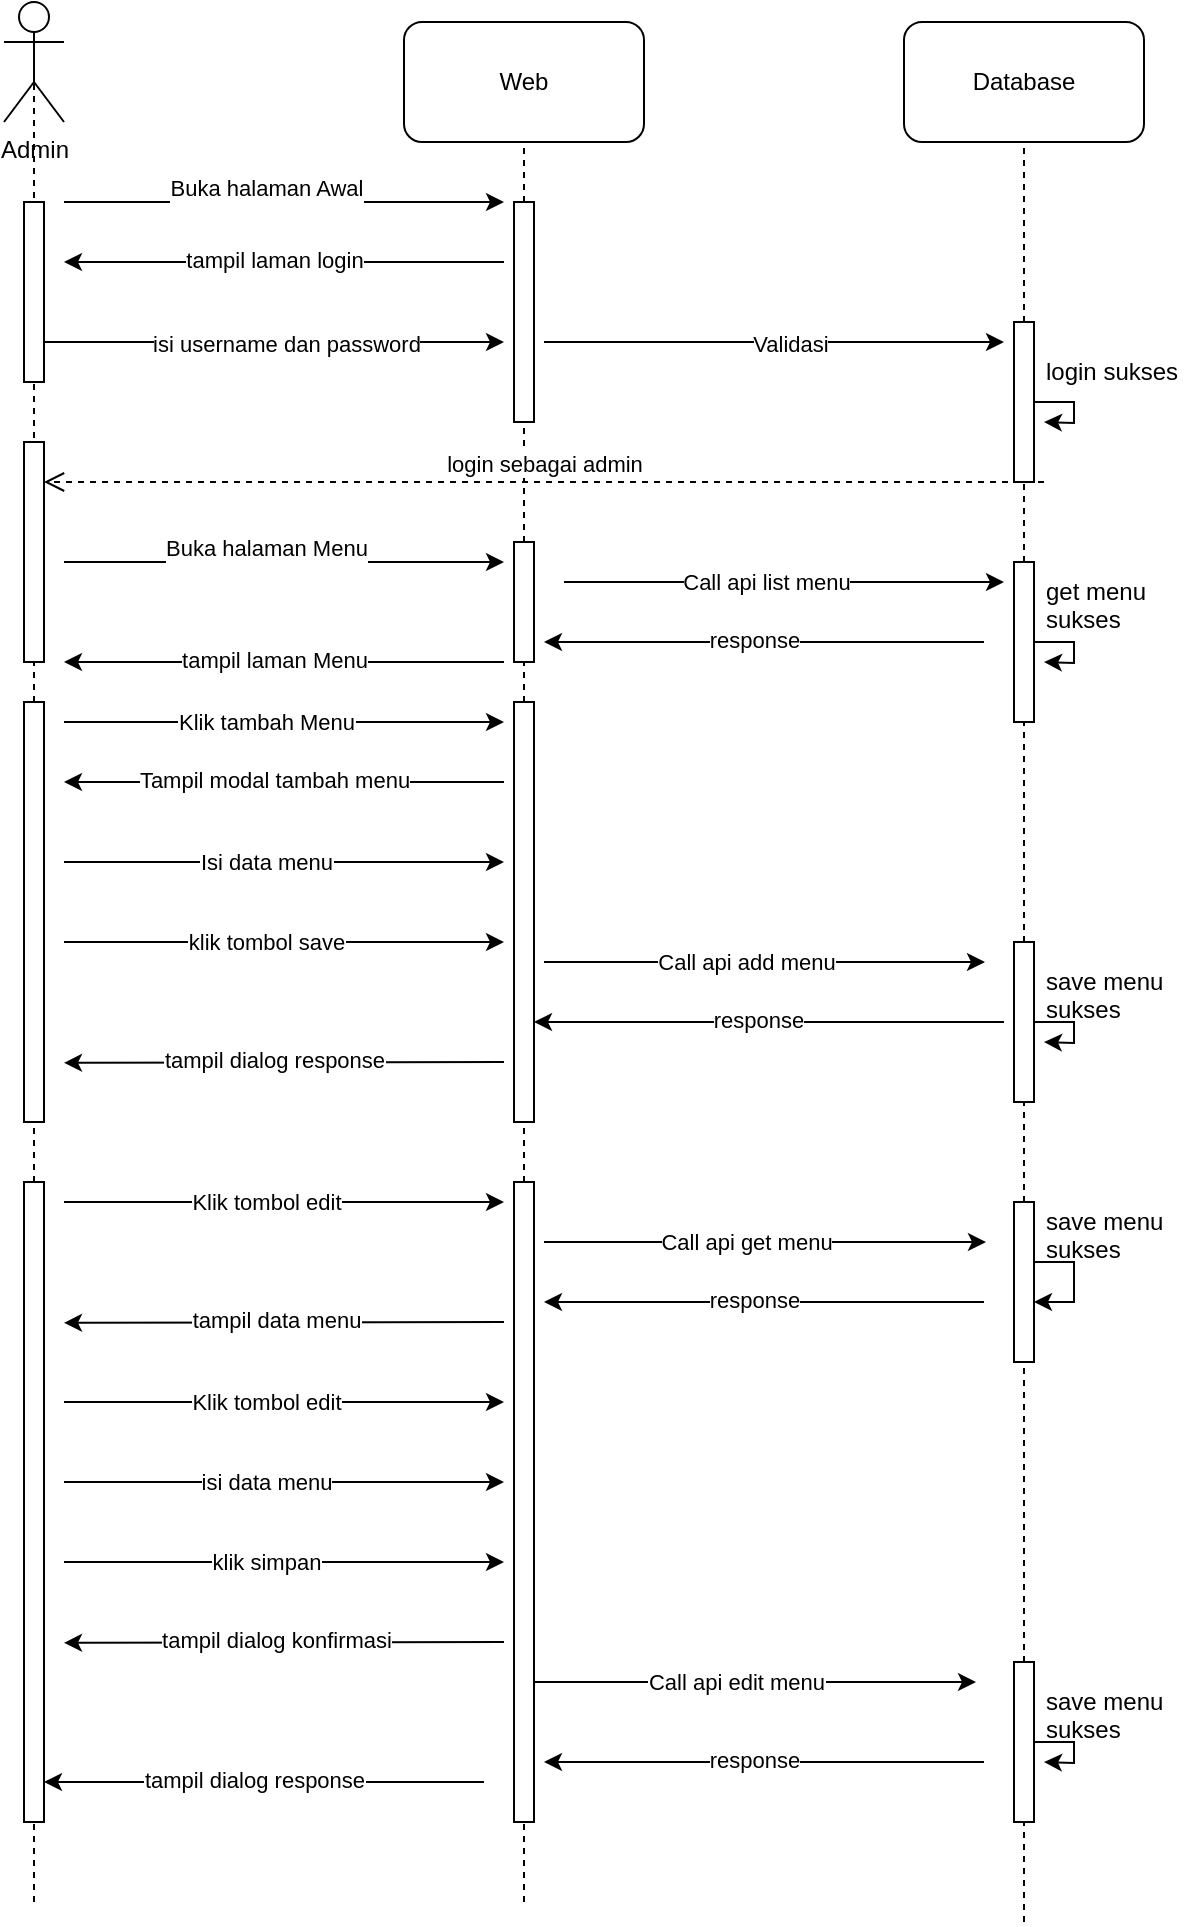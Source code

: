 <mxfile version="24.6.4" type="github">
  <diagram name="Page-1" id="2YBvvXClWsGukQMizWep">
    <mxGraphModel dx="2074" dy="1134" grid="1" gridSize="10" guides="1" tooltips="1" connect="1" arrows="1" fold="1" page="1" pageScale="1" pageWidth="850" pageHeight="1100" math="0" shadow="0">
      <root>
        <mxCell id="0" />
        <mxCell id="1" parent="0" />
        <mxCell id="3RcGyOM-Nz1dXa5BIl1i-7" value="&lt;div&gt;Admin&lt;/div&gt;&lt;div&gt;&lt;br&gt;&lt;/div&gt;" style="shape=umlActor;verticalLabelPosition=bottom;verticalAlign=top;html=1;outlineConnect=0;" parent="1" vertex="1">
          <mxGeometry x="70" width="30" height="60" as="geometry" />
        </mxCell>
        <mxCell id="3RcGyOM-Nz1dXa5BIl1i-8" value="" style="endArrow=none;dashed=1;html=1;rounded=0;entryX=0.5;entryY=0.5;entryDx=0;entryDy=0;entryPerimeter=0;" parent="1" source="aIIOKU_stQFObS0WnXqj-24" target="3RcGyOM-Nz1dXa5BIl1i-7" edge="1">
          <mxGeometry width="50" height="50" relative="1" as="geometry">
            <mxPoint x="85" y="580" as="sourcePoint" />
            <mxPoint x="320" y="80" as="targetPoint" />
          </mxGeometry>
        </mxCell>
        <mxCell id="3RcGyOM-Nz1dXa5BIl1i-9" value="" style="rounded=0;whiteSpace=wrap;html=1;" parent="1" vertex="1">
          <mxGeometry x="80" y="100" width="10" height="90" as="geometry" />
        </mxCell>
        <mxCell id="3RcGyOM-Nz1dXa5BIl1i-10" value="" style="endArrow=classic;html=1;rounded=0;" parent="1" edge="1">
          <mxGeometry width="50" height="50" relative="1" as="geometry">
            <mxPoint x="100" y="100" as="sourcePoint" />
            <mxPoint x="320" y="100" as="targetPoint" />
          </mxGeometry>
        </mxCell>
        <mxCell id="3RcGyOM-Nz1dXa5BIl1i-11" value="&lt;div&gt;Buka halaman Awal&lt;/div&gt;&lt;div&gt;&lt;br&gt;&lt;/div&gt;" style="edgeLabel;html=1;align=center;verticalAlign=middle;resizable=0;points=[];" parent="3RcGyOM-Nz1dXa5BIl1i-10" connectable="0" vertex="1">
          <mxGeometry x="-0.305" relative="1" as="geometry">
            <mxPoint x="24" as="offset" />
          </mxGeometry>
        </mxCell>
        <mxCell id="3RcGyOM-Nz1dXa5BIl1i-12" value="Web" style="rounded=1;whiteSpace=wrap;html=1;" parent="1" vertex="1">
          <mxGeometry x="270" y="10" width="120" height="60" as="geometry" />
        </mxCell>
        <mxCell id="3RcGyOM-Nz1dXa5BIl1i-13" value="" style="endArrow=none;dashed=1;html=1;rounded=0;entryX=0.5;entryY=1;entryDx=0;entryDy=0;" parent="1" source="3RcGyOM-Nz1dXa5BIl1i-15" target="3RcGyOM-Nz1dXa5BIl1i-12" edge="1">
          <mxGeometry width="50" height="50" relative="1" as="geometry">
            <mxPoint x="330" y="330" as="sourcePoint" />
            <mxPoint x="340" y="90" as="targetPoint" />
          </mxGeometry>
        </mxCell>
        <mxCell id="3RcGyOM-Nz1dXa5BIl1i-14" value="" style="endArrow=none;dashed=1;html=1;rounded=0;entryX=0.5;entryY=1;entryDx=0;entryDy=0;" parent="1" source="3RcGyOM-Nz1dXa5BIl1i-29" target="3RcGyOM-Nz1dXa5BIl1i-15" edge="1">
          <mxGeometry width="50" height="50" relative="1" as="geometry">
            <mxPoint x="330" y="440" as="sourcePoint" />
            <mxPoint x="330" y="70" as="targetPoint" />
          </mxGeometry>
        </mxCell>
        <mxCell id="3RcGyOM-Nz1dXa5BIl1i-15" value="" style="rounded=0;whiteSpace=wrap;html=1;" parent="1" vertex="1">
          <mxGeometry x="325" y="100" width="10" height="110" as="geometry" />
        </mxCell>
        <mxCell id="3RcGyOM-Nz1dXa5BIl1i-16" value="Database" style="rounded=1;whiteSpace=wrap;html=1;" parent="1" vertex="1">
          <mxGeometry x="520" y="10" width="120" height="60" as="geometry" />
        </mxCell>
        <mxCell id="3RcGyOM-Nz1dXa5BIl1i-17" value="" style="endArrow=none;dashed=1;html=1;rounded=0;entryX=0.5;entryY=1;entryDx=0;entryDy=0;" parent="1" source="3RcGyOM-Nz1dXa5BIl1i-21" target="3RcGyOM-Nz1dXa5BIl1i-16" edge="1">
          <mxGeometry width="50" height="50" relative="1" as="geometry">
            <mxPoint x="580" y="390" as="sourcePoint" />
            <mxPoint x="440" y="160" as="targetPoint" />
          </mxGeometry>
        </mxCell>
        <mxCell id="3RcGyOM-Nz1dXa5BIl1i-110" style="edgeStyle=orthogonalEdgeStyle;rounded=0;orthogonalLoop=1;jettySize=auto;html=1;" parent="1" source="3RcGyOM-Nz1dXa5BIl1i-21" edge="1">
          <mxGeometry relative="1" as="geometry">
            <mxPoint x="590" y="210" as="targetPoint" />
          </mxGeometry>
        </mxCell>
        <mxCell id="3RcGyOM-Nz1dXa5BIl1i-21" value="" style="rounded=0;whiteSpace=wrap;html=1;" parent="1" vertex="1">
          <mxGeometry x="575" y="160" width="10" height="80" as="geometry" />
        </mxCell>
        <mxCell id="3RcGyOM-Nz1dXa5BIl1i-24" value="" style="endArrow=classic;html=1;rounded=0;" parent="1" edge="1">
          <mxGeometry width="50" height="50" relative="1" as="geometry">
            <mxPoint x="90" y="170" as="sourcePoint" />
            <mxPoint x="320" y="170" as="targetPoint" />
          </mxGeometry>
        </mxCell>
        <mxCell id="3RcGyOM-Nz1dXa5BIl1i-25" value="isi username dan password" style="edgeLabel;html=1;align=center;verticalAlign=middle;resizable=0;points=[];" parent="3RcGyOM-Nz1dXa5BIl1i-24" connectable="0" vertex="1">
          <mxGeometry x="0.049" y="-1" relative="1" as="geometry">
            <mxPoint as="offset" />
          </mxGeometry>
        </mxCell>
        <mxCell id="3RcGyOM-Nz1dXa5BIl1i-26" value="" style="rounded=0;whiteSpace=wrap;html=1;" parent="1" vertex="1">
          <mxGeometry x="80" y="220" width="10" height="110" as="geometry" />
        </mxCell>
        <mxCell id="3RcGyOM-Nz1dXa5BIl1i-102" value="" style="endArrow=classic;html=1;rounded=0;" parent="1" edge="1">
          <mxGeometry width="50" height="50" relative="1" as="geometry">
            <mxPoint x="320" y="130" as="sourcePoint" />
            <mxPoint x="100" y="130" as="targetPoint" />
          </mxGeometry>
        </mxCell>
        <mxCell id="3RcGyOM-Nz1dXa5BIl1i-103" value="&lt;div&gt;tampil laman login&lt;/div&gt;" style="edgeLabel;html=1;align=center;verticalAlign=middle;resizable=0;points=[];" parent="3RcGyOM-Nz1dXa5BIl1i-102" connectable="0" vertex="1">
          <mxGeometry x="0.049" y="-1" relative="1" as="geometry">
            <mxPoint as="offset" />
          </mxGeometry>
        </mxCell>
        <mxCell id="3RcGyOM-Nz1dXa5BIl1i-106" value="" style="endArrow=classic;html=1;rounded=0;" parent="1" edge="1">
          <mxGeometry width="50" height="50" relative="1" as="geometry">
            <mxPoint x="340" y="170" as="sourcePoint" />
            <mxPoint x="570" y="170" as="targetPoint" />
          </mxGeometry>
        </mxCell>
        <mxCell id="3RcGyOM-Nz1dXa5BIl1i-107" value="&lt;div&gt;Validasi&lt;/div&gt;" style="edgeLabel;html=1;align=center;verticalAlign=middle;resizable=0;points=[];" parent="3RcGyOM-Nz1dXa5BIl1i-106" connectable="0" vertex="1">
          <mxGeometry x="-0.372" y="-1" relative="1" as="geometry">
            <mxPoint x="51" as="offset" />
          </mxGeometry>
        </mxCell>
        <mxCell id="3RcGyOM-Nz1dXa5BIl1i-108" value="" style="endArrow=none;dashed=1;html=1;rounded=0;entryX=0.5;entryY=1;entryDx=0;entryDy=0;" parent="1" source="aIIOKU_stQFObS0WnXqj-34" target="3RcGyOM-Nz1dXa5BIl1i-21" edge="1">
          <mxGeometry width="50" height="50" relative="1" as="geometry">
            <mxPoint x="580" y="580" as="sourcePoint" />
            <mxPoint x="320" y="190" as="targetPoint" />
          </mxGeometry>
        </mxCell>
        <mxCell id="3RcGyOM-Nz1dXa5BIl1i-112" value="login sukses" style="text;strokeColor=none;fillColor=none;align=left;verticalAlign=middle;spacingLeft=4;spacingRight=4;overflow=hidden;points=[[0,0.5],[1,0.5]];portConstraint=eastwest;rotatable=0;whiteSpace=wrap;html=1;" parent="1" vertex="1">
          <mxGeometry x="585" y="170" width="80" height="30" as="geometry" />
        </mxCell>
        <mxCell id="3RcGyOM-Nz1dXa5BIl1i-113" value="" style="endArrow=none;dashed=1;html=1;rounded=0;entryX=0.5;entryY=1;entryDx=0;entryDy=0;" parent="1" source="aIIOKU_stQFObS0WnXqj-7" target="3RcGyOM-Nz1dXa5BIl1i-29" edge="1">
          <mxGeometry width="50" height="50" relative="1" as="geometry">
            <mxPoint x="330" y="440" as="sourcePoint" />
            <mxPoint x="330" y="180" as="targetPoint" />
          </mxGeometry>
        </mxCell>
        <mxCell id="3RcGyOM-Nz1dXa5BIl1i-29" value="" style="rounded=0;whiteSpace=wrap;html=1;" parent="1" vertex="1">
          <mxGeometry x="325" y="270" width="10" height="60" as="geometry" />
        </mxCell>
        <mxCell id="3RcGyOM-Nz1dXa5BIl1i-118" value="&lt;div&gt;login sebagai admin&lt;/div&gt;" style="html=1;verticalAlign=bottom;endArrow=open;dashed=1;endSize=8;curved=0;rounded=0;entryX=1;entryY=0;entryDx=0;entryDy=0;" parent="1" edge="1">
          <mxGeometry relative="1" as="geometry">
            <mxPoint x="590" y="240" as="sourcePoint" />
            <mxPoint x="90" y="240" as="targetPoint" />
          </mxGeometry>
        </mxCell>
        <mxCell id="aIIOKU_stQFObS0WnXqj-1" value="" style="endArrow=classic;html=1;rounded=0;" parent="1" edge="1">
          <mxGeometry width="50" height="50" relative="1" as="geometry">
            <mxPoint x="100" y="280" as="sourcePoint" />
            <mxPoint x="320" y="280" as="targetPoint" />
          </mxGeometry>
        </mxCell>
        <mxCell id="aIIOKU_stQFObS0WnXqj-2" value="&lt;div&gt;Buka halaman Menu&lt;/div&gt;&lt;div&gt;&lt;br&gt;&lt;/div&gt;" style="edgeLabel;html=1;align=center;verticalAlign=middle;resizable=0;points=[];" parent="aIIOKU_stQFObS0WnXqj-1" connectable="0" vertex="1">
          <mxGeometry x="-0.305" relative="1" as="geometry">
            <mxPoint x="24" as="offset" />
          </mxGeometry>
        </mxCell>
        <mxCell id="aIIOKU_stQFObS0WnXqj-3" value="" style="endArrow=classic;html=1;rounded=0;" parent="1" edge="1">
          <mxGeometry width="50" height="50" relative="1" as="geometry">
            <mxPoint x="320" y="330" as="sourcePoint" />
            <mxPoint x="100" y="330" as="targetPoint" />
          </mxGeometry>
        </mxCell>
        <mxCell id="aIIOKU_stQFObS0WnXqj-4" value="&lt;div&gt;tampil laman Menu&lt;/div&gt;" style="edgeLabel;html=1;align=center;verticalAlign=middle;resizable=0;points=[];" parent="aIIOKU_stQFObS0WnXqj-3" connectable="0" vertex="1">
          <mxGeometry x="0.049" y="-1" relative="1" as="geometry">
            <mxPoint as="offset" />
          </mxGeometry>
        </mxCell>
        <mxCell id="aIIOKU_stQFObS0WnXqj-5" value="" style="endArrow=classic;html=1;rounded=0;" parent="1" edge="1">
          <mxGeometry width="50" height="50" relative="1" as="geometry">
            <mxPoint x="100" y="360" as="sourcePoint" />
            <mxPoint x="320" y="360" as="targetPoint" />
          </mxGeometry>
        </mxCell>
        <mxCell id="aIIOKU_stQFObS0WnXqj-6" value="Klik tambah Menu" style="edgeLabel;html=1;align=center;verticalAlign=middle;resizable=0;points=[];" parent="aIIOKU_stQFObS0WnXqj-5" connectable="0" vertex="1">
          <mxGeometry x="-0.305" relative="1" as="geometry">
            <mxPoint x="24" as="offset" />
          </mxGeometry>
        </mxCell>
        <mxCell id="aIIOKU_stQFObS0WnXqj-8" value="" style="endArrow=none;dashed=1;html=1;rounded=0;entryX=0.5;entryY=1;entryDx=0;entryDy=0;" parent="1" source="ssO_8sWzgH_lwuqM8bHS-1" target="aIIOKU_stQFObS0WnXqj-7" edge="1">
          <mxGeometry width="50" height="50" relative="1" as="geometry">
            <mxPoint x="330" y="790" as="sourcePoint" />
            <mxPoint x="330" y="330" as="targetPoint" />
          </mxGeometry>
        </mxCell>
        <mxCell id="aIIOKU_stQFObS0WnXqj-7" value="" style="rounded=0;whiteSpace=wrap;html=1;" parent="1" vertex="1">
          <mxGeometry x="325" y="350" width="10" height="210" as="geometry" />
        </mxCell>
        <mxCell id="aIIOKU_stQFObS0WnXqj-12" value="" style="endArrow=classic;html=1;rounded=0;" parent="1" edge="1">
          <mxGeometry width="50" height="50" relative="1" as="geometry">
            <mxPoint x="320" y="390" as="sourcePoint" />
            <mxPoint x="100" y="390" as="targetPoint" />
          </mxGeometry>
        </mxCell>
        <mxCell id="aIIOKU_stQFObS0WnXqj-13" value="Tampil modal tambah menu" style="edgeLabel;html=1;align=center;verticalAlign=middle;resizable=0;points=[];" parent="aIIOKU_stQFObS0WnXqj-12" connectable="0" vertex="1">
          <mxGeometry x="0.049" y="-1" relative="1" as="geometry">
            <mxPoint as="offset" />
          </mxGeometry>
        </mxCell>
        <mxCell id="aIIOKU_stQFObS0WnXqj-16" value="" style="endArrow=classic;html=1;rounded=0;" parent="1" edge="1">
          <mxGeometry width="50" height="50" relative="1" as="geometry">
            <mxPoint x="100" y="430" as="sourcePoint" />
            <mxPoint x="320" y="430" as="targetPoint" />
          </mxGeometry>
        </mxCell>
        <mxCell id="aIIOKU_stQFObS0WnXqj-17" value="&lt;div&gt;Isi data menu&lt;/div&gt;" style="edgeLabel;html=1;align=center;verticalAlign=middle;resizable=0;points=[];" parent="aIIOKU_stQFObS0WnXqj-16" connectable="0" vertex="1">
          <mxGeometry x="-0.305" relative="1" as="geometry">
            <mxPoint x="24" as="offset" />
          </mxGeometry>
        </mxCell>
        <mxCell id="aIIOKU_stQFObS0WnXqj-18" value="" style="endArrow=classic;html=1;rounded=0;" parent="1" edge="1">
          <mxGeometry width="50" height="50" relative="1" as="geometry">
            <mxPoint x="100" y="470" as="sourcePoint" />
            <mxPoint x="320" y="470" as="targetPoint" />
          </mxGeometry>
        </mxCell>
        <mxCell id="aIIOKU_stQFObS0WnXqj-19" value="&lt;div&gt;klik tombol save&lt;/div&gt;" style="edgeLabel;html=1;align=center;verticalAlign=middle;resizable=0;points=[];" parent="aIIOKU_stQFObS0WnXqj-18" connectable="0" vertex="1">
          <mxGeometry x="-0.305" relative="1" as="geometry">
            <mxPoint x="24" as="offset" />
          </mxGeometry>
        </mxCell>
        <mxCell id="aIIOKU_stQFObS0WnXqj-21" value="" style="endArrow=none;dashed=1;html=1;rounded=0;entryX=0.5;entryY=1;entryDx=0;entryDy=0;" parent="1" source="ssO_8sWzgH_lwuqM8bHS-22" target="aIIOKU_stQFObS0WnXqj-20" edge="1">
          <mxGeometry width="50" height="50" relative="1" as="geometry">
            <mxPoint x="580" y="790" as="sourcePoint" />
            <mxPoint x="580" y="240" as="targetPoint" />
          </mxGeometry>
        </mxCell>
        <mxCell id="FU2BSv13bzWlqTwQcpa_-3" style="edgeStyle=orthogonalEdgeStyle;rounded=0;orthogonalLoop=1;jettySize=auto;html=1;" edge="1" parent="1" source="aIIOKU_stQFObS0WnXqj-20">
          <mxGeometry relative="1" as="geometry">
            <mxPoint x="590" y="520" as="targetPoint" />
          </mxGeometry>
        </mxCell>
        <mxCell id="aIIOKU_stQFObS0WnXqj-20" value="" style="rounded=0;whiteSpace=wrap;html=1;" parent="1" vertex="1">
          <mxGeometry x="575" y="470" width="10" height="80" as="geometry" />
        </mxCell>
        <mxCell id="aIIOKU_stQFObS0WnXqj-25" value="" style="endArrow=none;dashed=1;html=1;rounded=0;entryX=0.5;entryY=0.5;entryDx=0;entryDy=0;entryPerimeter=0;" parent="1" source="aIIOKU_stQFObS0WnXqj-38" target="aIIOKU_stQFObS0WnXqj-24" edge="1">
          <mxGeometry width="50" height="50" relative="1" as="geometry">
            <mxPoint x="85" y="790" as="sourcePoint" />
            <mxPoint x="85" y="30" as="targetPoint" />
          </mxGeometry>
        </mxCell>
        <mxCell id="aIIOKU_stQFObS0WnXqj-24" value="" style="rounded=0;whiteSpace=wrap;html=1;" parent="1" vertex="1">
          <mxGeometry x="80" y="350" width="10" height="210" as="geometry" />
        </mxCell>
        <mxCell id="aIIOKU_stQFObS0WnXqj-26" value="" style="endArrow=classic;html=1;rounded=0;entryX=-0.45;entryY=0.125;entryDx=0;entryDy=0;entryPerimeter=0;" parent="1" edge="1">
          <mxGeometry width="50" height="50" relative="1" as="geometry">
            <mxPoint x="340" y="480" as="sourcePoint" />
            <mxPoint x="560.5" y="480" as="targetPoint" />
          </mxGeometry>
        </mxCell>
        <mxCell id="aIIOKU_stQFObS0WnXqj-27" value="&lt;div&gt;Call api add menu&lt;/div&gt;" style="edgeLabel;html=1;align=center;verticalAlign=middle;resizable=0;points=[];" parent="aIIOKU_stQFObS0WnXqj-26" connectable="0" vertex="1">
          <mxGeometry x="-0.305" relative="1" as="geometry">
            <mxPoint x="24" as="offset" />
          </mxGeometry>
        </mxCell>
        <mxCell id="aIIOKU_stQFObS0WnXqj-30" value="" style="endArrow=classic;html=1;rounded=0;exitX=0;exitY=0.5;exitDx=0;exitDy=0;" parent="1" edge="1">
          <mxGeometry width="50" height="50" relative="1" as="geometry">
            <mxPoint x="570" y="510" as="sourcePoint" />
            <mxPoint x="335" y="510" as="targetPoint" />
          </mxGeometry>
        </mxCell>
        <mxCell id="aIIOKU_stQFObS0WnXqj-31" value="response" style="edgeLabel;html=1;align=center;verticalAlign=middle;resizable=0;points=[];" parent="aIIOKU_stQFObS0WnXqj-30" connectable="0" vertex="1">
          <mxGeometry x="0.049" y="-1" relative="1" as="geometry">
            <mxPoint as="offset" />
          </mxGeometry>
        </mxCell>
        <mxCell id="aIIOKU_stQFObS0WnXqj-32" value="" style="endArrow=classic;html=1;rounded=0;" parent="1" edge="1">
          <mxGeometry width="50" height="50" relative="1" as="geometry">
            <mxPoint x="320" y="530" as="sourcePoint" />
            <mxPoint x="100" y="530.42" as="targetPoint" />
          </mxGeometry>
        </mxCell>
        <mxCell id="aIIOKU_stQFObS0WnXqj-33" value="tampil dialog response" style="edgeLabel;html=1;align=center;verticalAlign=middle;resizable=0;points=[];" parent="aIIOKU_stQFObS0WnXqj-32" connectable="0" vertex="1">
          <mxGeometry x="0.049" y="-1" relative="1" as="geometry">
            <mxPoint as="offset" />
          </mxGeometry>
        </mxCell>
        <mxCell id="aIIOKU_stQFObS0WnXqj-35" value="" style="endArrow=none;dashed=1;html=1;rounded=0;entryX=0.5;entryY=1;entryDx=0;entryDy=0;" parent="1" source="aIIOKU_stQFObS0WnXqj-20" target="aIIOKU_stQFObS0WnXqj-34" edge="1">
          <mxGeometry width="50" height="50" relative="1" as="geometry">
            <mxPoint x="580" y="460" as="sourcePoint" />
            <mxPoint x="580" y="240" as="targetPoint" />
          </mxGeometry>
        </mxCell>
        <mxCell id="FU2BSv13bzWlqTwQcpa_-1" style="edgeStyle=orthogonalEdgeStyle;rounded=0;orthogonalLoop=1;jettySize=auto;html=1;" edge="1" parent="1" source="aIIOKU_stQFObS0WnXqj-34">
          <mxGeometry relative="1" as="geometry">
            <mxPoint x="590" y="330" as="targetPoint" />
          </mxGeometry>
        </mxCell>
        <mxCell id="aIIOKU_stQFObS0WnXqj-34" value="" style="rounded=0;whiteSpace=wrap;html=1;" parent="1" vertex="1">
          <mxGeometry x="575" y="280" width="10" height="80" as="geometry" />
        </mxCell>
        <mxCell id="aIIOKU_stQFObS0WnXqj-36" value="" style="endArrow=classic;html=1;rounded=0;" parent="1" edge="1">
          <mxGeometry width="50" height="50" relative="1" as="geometry">
            <mxPoint x="350" y="290" as="sourcePoint" />
            <mxPoint x="570" y="290" as="targetPoint" />
          </mxGeometry>
        </mxCell>
        <mxCell id="aIIOKU_stQFObS0WnXqj-37" value="Call api list menu" style="edgeLabel;html=1;align=center;verticalAlign=middle;resizable=0;points=[];" parent="aIIOKU_stQFObS0WnXqj-36" connectable="0" vertex="1">
          <mxGeometry x="-0.305" relative="1" as="geometry">
            <mxPoint x="24" as="offset" />
          </mxGeometry>
        </mxCell>
        <mxCell id="aIIOKU_stQFObS0WnXqj-39" value="" style="endArrow=none;dashed=1;html=1;rounded=0;entryX=0.5;entryY=0.5;entryDx=0;entryDy=0;entryPerimeter=0;" parent="1" target="aIIOKU_stQFObS0WnXqj-38" edge="1">
          <mxGeometry width="50" height="50" relative="1" as="geometry">
            <mxPoint x="85" y="950" as="sourcePoint" />
            <mxPoint x="85" y="455" as="targetPoint" />
          </mxGeometry>
        </mxCell>
        <mxCell id="aIIOKU_stQFObS0WnXqj-38" value="" style="rounded=0;whiteSpace=wrap;html=1;" parent="1" vertex="1">
          <mxGeometry x="80" y="590" width="10" height="320" as="geometry" />
        </mxCell>
        <mxCell id="ssO_8sWzgH_lwuqM8bHS-2" value="" style="endArrow=none;dashed=1;html=1;rounded=0;entryX=0.5;entryY=1;entryDx=0;entryDy=0;" parent="1" target="ssO_8sWzgH_lwuqM8bHS-1" edge="1">
          <mxGeometry width="50" height="50" relative="1" as="geometry">
            <mxPoint x="330" y="950" as="sourcePoint" />
            <mxPoint x="330" y="560" as="targetPoint" />
          </mxGeometry>
        </mxCell>
        <mxCell id="ssO_8sWzgH_lwuqM8bHS-1" value="" style="rounded=0;whiteSpace=wrap;html=1;" parent="1" vertex="1">
          <mxGeometry x="325" y="590" width="10" height="320" as="geometry" />
        </mxCell>
        <mxCell id="ssO_8sWzgH_lwuqM8bHS-4" value="" style="endArrow=classic;html=1;rounded=0;" parent="1" edge="1">
          <mxGeometry width="50" height="50" relative="1" as="geometry">
            <mxPoint x="100" y="600" as="sourcePoint" />
            <mxPoint x="320" y="600" as="targetPoint" />
          </mxGeometry>
        </mxCell>
        <mxCell id="ssO_8sWzgH_lwuqM8bHS-5" value="&lt;div&gt;Klik tombol edit&lt;/div&gt;" style="edgeLabel;html=1;align=center;verticalAlign=middle;resizable=0;points=[];" parent="ssO_8sWzgH_lwuqM8bHS-4" connectable="0" vertex="1">
          <mxGeometry x="-0.305" relative="1" as="geometry">
            <mxPoint x="24" as="offset" />
          </mxGeometry>
        </mxCell>
        <mxCell id="ssO_8sWzgH_lwuqM8bHS-7" value="" style="endArrow=classic;html=1;rounded=0;" parent="1" edge="1">
          <mxGeometry width="50" height="50" relative="1" as="geometry">
            <mxPoint x="560" y="320" as="sourcePoint" />
            <mxPoint x="340" y="320" as="targetPoint" />
          </mxGeometry>
        </mxCell>
        <mxCell id="ssO_8sWzgH_lwuqM8bHS-8" value="response" style="edgeLabel;html=1;align=center;verticalAlign=middle;resizable=0;points=[];" parent="ssO_8sWzgH_lwuqM8bHS-7" connectable="0" vertex="1">
          <mxGeometry x="0.049" y="-1" relative="1" as="geometry">
            <mxPoint as="offset" />
          </mxGeometry>
        </mxCell>
        <mxCell id="ssO_8sWzgH_lwuqM8bHS-10" value="" style="endArrow=classic;html=1;rounded=0;" parent="1" edge="1">
          <mxGeometry width="50" height="50" relative="1" as="geometry">
            <mxPoint x="320" y="660" as="sourcePoint" />
            <mxPoint x="100" y="660.42" as="targetPoint" />
          </mxGeometry>
        </mxCell>
        <mxCell id="ssO_8sWzgH_lwuqM8bHS-11" value="&lt;div&gt;tampil data menu&lt;/div&gt;" style="edgeLabel;html=1;align=center;verticalAlign=middle;resizable=0;points=[];" parent="ssO_8sWzgH_lwuqM8bHS-10" connectable="0" vertex="1">
          <mxGeometry x="0.049" y="-1" relative="1" as="geometry">
            <mxPoint x="1" as="offset" />
          </mxGeometry>
        </mxCell>
        <mxCell id="ssO_8sWzgH_lwuqM8bHS-12" value="" style="endArrow=classic;html=1;rounded=0;entryX=-0.45;entryY=0.125;entryDx=0;entryDy=0;entryPerimeter=0;" parent="1" edge="1">
          <mxGeometry width="50" height="50" relative="1" as="geometry">
            <mxPoint x="340" y="620" as="sourcePoint" />
            <mxPoint x="561" y="620" as="targetPoint" />
          </mxGeometry>
        </mxCell>
        <mxCell id="ssO_8sWzgH_lwuqM8bHS-13" value="Call api get menu" style="edgeLabel;html=1;align=center;verticalAlign=middle;resizable=0;points=[];" parent="ssO_8sWzgH_lwuqM8bHS-12" connectable="0" vertex="1">
          <mxGeometry x="-0.305" relative="1" as="geometry">
            <mxPoint x="24" as="offset" />
          </mxGeometry>
        </mxCell>
        <mxCell id="ssO_8sWzgH_lwuqM8bHS-14" value="" style="endArrow=classic;html=1;rounded=0;" parent="1" edge="1">
          <mxGeometry width="50" height="50" relative="1" as="geometry">
            <mxPoint x="560" y="650" as="sourcePoint" />
            <mxPoint x="340" y="650" as="targetPoint" />
          </mxGeometry>
        </mxCell>
        <mxCell id="ssO_8sWzgH_lwuqM8bHS-15" value="response" style="edgeLabel;html=1;align=center;verticalAlign=middle;resizable=0;points=[];" parent="ssO_8sWzgH_lwuqM8bHS-14" connectable="0" vertex="1">
          <mxGeometry x="0.049" y="-1" relative="1" as="geometry">
            <mxPoint as="offset" />
          </mxGeometry>
        </mxCell>
        <mxCell id="ssO_8sWzgH_lwuqM8bHS-20" value="" style="endArrow=classic;html=1;rounded=0;" parent="1" edge="1">
          <mxGeometry width="50" height="50" relative="1" as="geometry">
            <mxPoint x="100" y="700" as="sourcePoint" />
            <mxPoint x="320" y="700" as="targetPoint" />
          </mxGeometry>
        </mxCell>
        <mxCell id="ssO_8sWzgH_lwuqM8bHS-21" value="&lt;div&gt;Klik tombol edit&lt;/div&gt;" style="edgeLabel;html=1;align=center;verticalAlign=middle;resizable=0;points=[];" parent="ssO_8sWzgH_lwuqM8bHS-20" connectable="0" vertex="1">
          <mxGeometry x="-0.305" relative="1" as="geometry">
            <mxPoint x="24" as="offset" />
          </mxGeometry>
        </mxCell>
        <mxCell id="ssO_8sWzgH_lwuqM8bHS-23" value="" style="endArrow=none;dashed=1;html=1;rounded=0;entryX=0.5;entryY=1;entryDx=0;entryDy=0;" parent="1" source="ssO_8sWzgH_lwuqM8bHS-28" target="ssO_8sWzgH_lwuqM8bHS-22" edge="1">
          <mxGeometry width="50" height="50" relative="1" as="geometry">
            <mxPoint x="580" y="790" as="sourcePoint" />
            <mxPoint x="580" y="540" as="targetPoint" />
          </mxGeometry>
        </mxCell>
        <mxCell id="ssO_8sWzgH_lwuqM8bHS-22" value="" style="rounded=0;whiteSpace=wrap;html=1;" parent="1" vertex="1">
          <mxGeometry x="575" y="600" width="10" height="80" as="geometry" />
        </mxCell>
        <mxCell id="ssO_8sWzgH_lwuqM8bHS-26" value="" style="endArrow=classic;html=1;rounded=0;" parent="1" edge="1">
          <mxGeometry width="50" height="50" relative="1" as="geometry">
            <mxPoint x="100" y="740" as="sourcePoint" />
            <mxPoint x="320" y="740" as="targetPoint" />
          </mxGeometry>
        </mxCell>
        <mxCell id="ssO_8sWzgH_lwuqM8bHS-27" value="&lt;div&gt;isi data menu&lt;/div&gt;" style="edgeLabel;html=1;align=center;verticalAlign=middle;resizable=0;points=[];" parent="ssO_8sWzgH_lwuqM8bHS-26" connectable="0" vertex="1">
          <mxGeometry x="-0.305" relative="1" as="geometry">
            <mxPoint x="24" as="offset" />
          </mxGeometry>
        </mxCell>
        <mxCell id="ssO_8sWzgH_lwuqM8bHS-29" value="" style="endArrow=none;dashed=1;html=1;rounded=0;entryX=0.5;entryY=1;entryDx=0;entryDy=0;" parent="1" target="ssO_8sWzgH_lwuqM8bHS-28" edge="1">
          <mxGeometry width="50" height="50" relative="1" as="geometry">
            <mxPoint x="580" y="960" as="sourcePoint" />
            <mxPoint x="580" y="680" as="targetPoint" />
          </mxGeometry>
        </mxCell>
        <mxCell id="FU2BSv13bzWlqTwQcpa_-9" style="edgeStyle=orthogonalEdgeStyle;rounded=0;orthogonalLoop=1;jettySize=auto;html=1;" edge="1" parent="1" source="ssO_8sWzgH_lwuqM8bHS-28">
          <mxGeometry relative="1" as="geometry">
            <mxPoint x="590" y="880" as="targetPoint" />
          </mxGeometry>
        </mxCell>
        <mxCell id="ssO_8sWzgH_lwuqM8bHS-28" value="" style="rounded=0;whiteSpace=wrap;html=1;" parent="1" vertex="1">
          <mxGeometry x="575" y="830" width="10" height="80" as="geometry" />
        </mxCell>
        <mxCell id="ssO_8sWzgH_lwuqM8bHS-34" value="" style="endArrow=classic;html=1;rounded=0;entryX=-0.45;entryY=0.125;entryDx=0;entryDy=0;entryPerimeter=0;" parent="1" edge="1">
          <mxGeometry width="50" height="50" relative="1" as="geometry">
            <mxPoint x="335" y="840" as="sourcePoint" />
            <mxPoint x="556" y="840" as="targetPoint" />
          </mxGeometry>
        </mxCell>
        <mxCell id="ssO_8sWzgH_lwuqM8bHS-35" value="&lt;div&gt;Call api edit menu&lt;/div&gt;" style="edgeLabel;html=1;align=center;verticalAlign=middle;resizable=0;points=[];" parent="ssO_8sWzgH_lwuqM8bHS-34" connectable="0" vertex="1">
          <mxGeometry x="-0.305" relative="1" as="geometry">
            <mxPoint x="24" as="offset" />
          </mxGeometry>
        </mxCell>
        <mxCell id="ssO_8sWzgH_lwuqM8bHS-36" value="" style="endArrow=classic;html=1;rounded=0;" parent="1" edge="1">
          <mxGeometry width="50" height="50" relative="1" as="geometry">
            <mxPoint x="560" y="880" as="sourcePoint" />
            <mxPoint x="340" y="880" as="targetPoint" />
          </mxGeometry>
        </mxCell>
        <mxCell id="ssO_8sWzgH_lwuqM8bHS-37" value="response" style="edgeLabel;html=1;align=center;verticalAlign=middle;resizable=0;points=[];" parent="ssO_8sWzgH_lwuqM8bHS-36" connectable="0" vertex="1">
          <mxGeometry x="0.049" y="-1" relative="1" as="geometry">
            <mxPoint as="offset" />
          </mxGeometry>
        </mxCell>
        <mxCell id="ssO_8sWzgH_lwuqM8bHS-38" value="" style="endArrow=classic;html=1;rounded=0;" parent="1" edge="1">
          <mxGeometry width="50" height="50" relative="1" as="geometry">
            <mxPoint x="320" y="820" as="sourcePoint" />
            <mxPoint x="100" y="820.42" as="targetPoint" />
          </mxGeometry>
        </mxCell>
        <mxCell id="ssO_8sWzgH_lwuqM8bHS-39" value="&lt;div&gt;tampil dialog konfirmasi&lt;/div&gt;" style="edgeLabel;html=1;align=center;verticalAlign=middle;resizable=0;points=[];" parent="ssO_8sWzgH_lwuqM8bHS-38" connectable="0" vertex="1">
          <mxGeometry x="0.049" y="-1" relative="1" as="geometry">
            <mxPoint x="1" as="offset" />
          </mxGeometry>
        </mxCell>
        <mxCell id="ssO_8sWzgH_lwuqM8bHS-40" value="" style="endArrow=classic;html=1;rounded=0;" parent="1" edge="1">
          <mxGeometry width="50" height="50" relative="1" as="geometry">
            <mxPoint x="100" y="780" as="sourcePoint" />
            <mxPoint x="320" y="780" as="targetPoint" />
          </mxGeometry>
        </mxCell>
        <mxCell id="ssO_8sWzgH_lwuqM8bHS-41" value="&lt;div&gt;klik simpan&lt;/div&gt;" style="edgeLabel;html=1;align=center;verticalAlign=middle;resizable=0;points=[];" parent="ssO_8sWzgH_lwuqM8bHS-40" connectable="0" vertex="1">
          <mxGeometry x="-0.305" relative="1" as="geometry">
            <mxPoint x="24" as="offset" />
          </mxGeometry>
        </mxCell>
        <mxCell id="ssO_8sWzgH_lwuqM8bHS-43" value="" style="endArrow=classic;html=1;rounded=0;" parent="1" edge="1">
          <mxGeometry width="50" height="50" relative="1" as="geometry">
            <mxPoint x="310" y="890" as="sourcePoint" />
            <mxPoint x="90" y="890" as="targetPoint" />
          </mxGeometry>
        </mxCell>
        <mxCell id="ssO_8sWzgH_lwuqM8bHS-44" value="tampil dialog response" style="edgeLabel;html=1;align=center;verticalAlign=middle;resizable=0;points=[];" parent="ssO_8sWzgH_lwuqM8bHS-43" connectable="0" vertex="1">
          <mxGeometry x="0.049" y="-1" relative="1" as="geometry">
            <mxPoint as="offset" />
          </mxGeometry>
        </mxCell>
        <mxCell id="FU2BSv13bzWlqTwQcpa_-2" value="get menu sukses" style="text;strokeColor=none;fillColor=none;align=left;verticalAlign=middle;spacingLeft=4;spacingRight=4;overflow=hidden;points=[[0,0.5],[1,0.5]];portConstraint=eastwest;rotatable=0;whiteSpace=wrap;html=1;" vertex="1" parent="1">
          <mxGeometry x="585" y="285" width="80" height="30" as="geometry" />
        </mxCell>
        <mxCell id="FU2BSv13bzWlqTwQcpa_-4" value="save menu sukses" style="text;strokeColor=none;fillColor=none;align=left;verticalAlign=middle;spacingLeft=4;spacingRight=4;overflow=hidden;points=[[0,0.5],[1,0.5]];portConstraint=eastwest;rotatable=0;whiteSpace=wrap;html=1;" vertex="1" parent="1">
          <mxGeometry x="585" y="480" width="80" height="30" as="geometry" />
        </mxCell>
        <mxCell id="FU2BSv13bzWlqTwQcpa_-5" style="edgeStyle=orthogonalEdgeStyle;rounded=0;orthogonalLoop=1;jettySize=auto;html=1;" edge="1" parent="1" source="ssO_8sWzgH_lwuqM8bHS-22" target="ssO_8sWzgH_lwuqM8bHS-22">
          <mxGeometry relative="1" as="geometry" />
        </mxCell>
        <mxCell id="FU2BSv13bzWlqTwQcpa_-6" value="save menu sukses" style="text;strokeColor=none;fillColor=none;align=left;verticalAlign=middle;spacingLeft=4;spacingRight=4;overflow=hidden;points=[[0,0.5],[1,0.5]];portConstraint=eastwest;rotatable=0;whiteSpace=wrap;html=1;" vertex="1" parent="1">
          <mxGeometry x="585" y="600" width="80" height="30" as="geometry" />
        </mxCell>
        <mxCell id="FU2BSv13bzWlqTwQcpa_-10" value="save menu sukses" style="text;strokeColor=none;fillColor=none;align=left;verticalAlign=middle;spacingLeft=4;spacingRight=4;overflow=hidden;points=[[0,0.5],[1,0.5]];portConstraint=eastwest;rotatable=0;whiteSpace=wrap;html=1;" vertex="1" parent="1">
          <mxGeometry x="585" y="840" width="80" height="30" as="geometry" />
        </mxCell>
      </root>
    </mxGraphModel>
  </diagram>
</mxfile>
